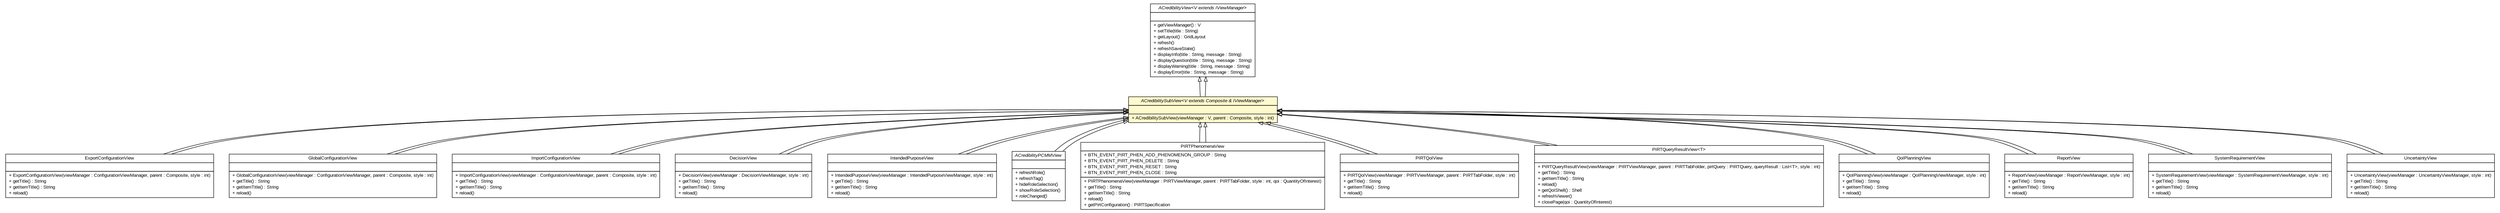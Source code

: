 #!/usr/local/bin/dot
#
# Class diagram 
# Generated by UMLGraph version R5_6-24-gf6e263 (http://www.umlgraph.org/)
#

digraph G {
	edge [fontname="arial",fontsize=10,labelfontname="arial",labelfontsize=10];
	node [fontname="arial",fontsize=10,shape=plaintext];
	nodesep=0.25;
	ranksep=0.5;
	// gov.sandia.cf.parts.ui.ACredibilitySubView<V extends org.eclipse.swt.widgets.Composite & gov.sandia.cf.parts.ui.IViewManager>
	c37889 [label=<<table title="gov.sandia.cf.parts.ui.ACredibilitySubView" border="0" cellborder="1" cellspacing="0" cellpadding="2" port="p" bgcolor="lemonChiffon" href="./ACredibilitySubView.html">
		<tr><td><table border="0" cellspacing="0" cellpadding="1">
<tr><td align="center" balign="center"><font face="arial italic"> ACredibilitySubView&lt;V extends Composite &amp; IViewManager&gt; </font></td></tr>
		</table></td></tr>
		<tr><td><table border="0" cellspacing="0" cellpadding="1">
<tr><td align="left" balign="left">  </td></tr>
		</table></td></tr>
		<tr><td><table border="0" cellspacing="0" cellpadding="1">
<tr><td align="left" balign="left"> + ACredibilitySubView(viewManager : V, parent : Composite, style : int) </td></tr>
		</table></td></tr>
		</table>>, URL="./ACredibilitySubView.html", fontname="arial", fontcolor="black", fontsize=10.0];
	// gov.sandia.cf.parts.ui.ACredibilityView<V extends gov.sandia.cf.parts.ui.IViewManager>
	c37890 [label=<<table title="gov.sandia.cf.parts.ui.ACredibilityView" border="0" cellborder="1" cellspacing="0" cellpadding="2" port="p" href="./ACredibilityView.html">
		<tr><td><table border="0" cellspacing="0" cellpadding="1">
<tr><td align="center" balign="center"><font face="arial italic"> ACredibilityView&lt;V extends IViewManager&gt; </font></td></tr>
		</table></td></tr>
		<tr><td><table border="0" cellspacing="0" cellpadding="1">
<tr><td align="left" balign="left">  </td></tr>
		</table></td></tr>
		<tr><td><table border="0" cellspacing="0" cellpadding="1">
<tr><td align="left" balign="left"> + getViewManager() : V </td></tr>
<tr><td align="left" balign="left"> + setTitle(title : String) </td></tr>
<tr><td align="left" balign="left"> + getLayout() : GridLayout </td></tr>
<tr><td align="left" balign="left"> + refresh() </td></tr>
<tr><td align="left" balign="left"> + refreshSaveState() </td></tr>
<tr><td align="left" balign="left"> + displayInfo(title : String, message : String) </td></tr>
<tr><td align="left" balign="left"> + displayQuestion(title : String, message : String) </td></tr>
<tr><td align="left" balign="left"> + displayWarning(title : String, message : String) </td></tr>
<tr><td align="left" balign="left"> + displayError(title : String, message : String) </td></tr>
		</table></td></tr>
		</table>>, URL="./ACredibilityView.html", fontname="arial", fontcolor="black", fontsize=10.0];
	// gov.sandia.cf.parts.ui.configuration.ExportConfigurationView
	c37893 [label=<<table title="gov.sandia.cf.parts.ui.configuration.ExportConfigurationView" border="0" cellborder="1" cellspacing="0" cellpadding="2" port="p" href="./configuration/ExportConfigurationView.html">
		<tr><td><table border="0" cellspacing="0" cellpadding="1">
<tr><td align="center" balign="center"> ExportConfigurationView </td></tr>
		</table></td></tr>
		<tr><td><table border="0" cellspacing="0" cellpadding="1">
<tr><td align="left" balign="left">  </td></tr>
		</table></td></tr>
		<tr><td><table border="0" cellspacing="0" cellpadding="1">
<tr><td align="left" balign="left"> + ExportConfigurationView(viewManager : ConfigurationViewManager, parent : Composite, style : int) </td></tr>
<tr><td align="left" balign="left"> + getTitle() : String </td></tr>
<tr><td align="left" balign="left"> + getItemTitle() : String </td></tr>
<tr><td align="left" balign="left"> + reload() </td></tr>
		</table></td></tr>
		</table>>, URL="./configuration/ExportConfigurationView.html", fontname="arial", fontcolor="black", fontsize=10.0];
	// gov.sandia.cf.parts.ui.configuration.GlobalConfigurationView
	c37895 [label=<<table title="gov.sandia.cf.parts.ui.configuration.GlobalConfigurationView" border="0" cellborder="1" cellspacing="0" cellpadding="2" port="p" href="./configuration/GlobalConfigurationView.html">
		<tr><td><table border="0" cellspacing="0" cellpadding="1">
<tr><td align="center" balign="center"> GlobalConfigurationView </td></tr>
		</table></td></tr>
		<tr><td><table border="0" cellspacing="0" cellpadding="1">
<tr><td align="left" balign="left">  </td></tr>
		</table></td></tr>
		<tr><td><table border="0" cellspacing="0" cellpadding="1">
<tr><td align="left" balign="left"> + GlobalConfigurationView(viewManager : ConfigurationViewManager, parent : Composite, style : int) </td></tr>
<tr><td align="left" balign="left"> + getTitle() : String </td></tr>
<tr><td align="left" balign="left"> + getItemTitle() : String </td></tr>
<tr><td align="left" balign="left"> + reload() </td></tr>
		</table></td></tr>
		</table>>, URL="./configuration/GlobalConfigurationView.html", fontname="arial", fontcolor="black", fontsize=10.0];
	// gov.sandia.cf.parts.ui.configuration.ImportConfigurationView
	c37897 [label=<<table title="gov.sandia.cf.parts.ui.configuration.ImportConfigurationView" border="0" cellborder="1" cellspacing="0" cellpadding="2" port="p" href="./configuration/ImportConfigurationView.html">
		<tr><td><table border="0" cellspacing="0" cellpadding="1">
<tr><td align="center" balign="center"> ImportConfigurationView </td></tr>
		</table></td></tr>
		<tr><td><table border="0" cellspacing="0" cellpadding="1">
<tr><td align="left" balign="left">  </td></tr>
		</table></td></tr>
		<tr><td><table border="0" cellspacing="0" cellpadding="1">
<tr><td align="left" balign="left"> + ImportConfigurationView(viewManager : ConfigurationViewManager, parent : Composite, style : int) </td></tr>
<tr><td align="left" balign="left"> + getTitle() : String </td></tr>
<tr><td align="left" balign="left"> + getItemTitle() : String </td></tr>
<tr><td align="left" balign="left"> + reload() </td></tr>
		</table></td></tr>
		</table>>, URL="./configuration/ImportConfigurationView.html", fontname="arial", fontcolor="black", fontsize=10.0];
	// gov.sandia.cf.parts.ui.decision.DecisionView
	c37900 [label=<<table title="gov.sandia.cf.parts.ui.decision.DecisionView" border="0" cellborder="1" cellspacing="0" cellpadding="2" port="p" href="./decision/DecisionView.html">
		<tr><td><table border="0" cellspacing="0" cellpadding="1">
<tr><td align="center" balign="center"> DecisionView </td></tr>
		</table></td></tr>
		<tr><td><table border="0" cellspacing="0" cellpadding="1">
<tr><td align="left" balign="left">  </td></tr>
		</table></td></tr>
		<tr><td><table border="0" cellspacing="0" cellpadding="1">
<tr><td align="left" balign="left"> + DecisionView(viewManager : DecisionViewManager, style : int) </td></tr>
<tr><td align="left" balign="left"> + getTitle() : String </td></tr>
<tr><td align="left" balign="left"> + getItemTitle() : String </td></tr>
<tr><td align="left" balign="left"> + reload() </td></tr>
		</table></td></tr>
		</table>>, URL="./decision/DecisionView.html", fontname="arial", fontcolor="black", fontsize=10.0];
	// gov.sandia.cf.parts.ui.intendedpurpose.IntendedPurposeView
	c37912 [label=<<table title="gov.sandia.cf.parts.ui.intendedpurpose.IntendedPurposeView" border="0" cellborder="1" cellspacing="0" cellpadding="2" port="p" href="./intendedpurpose/IntendedPurposeView.html">
		<tr><td><table border="0" cellspacing="0" cellpadding="1">
<tr><td align="center" balign="center"> IntendedPurposeView </td></tr>
		</table></td></tr>
		<tr><td><table border="0" cellspacing="0" cellpadding="1">
<tr><td align="left" balign="left">  </td></tr>
		</table></td></tr>
		<tr><td><table border="0" cellspacing="0" cellpadding="1">
<tr><td align="left" balign="left"> + IntendedPurposeView(viewManager : IntendedPurposeViewManager, style : int) </td></tr>
<tr><td align="left" balign="left"> + getTitle() : String </td></tr>
<tr><td align="left" balign="left"> + getItemTitle() : String </td></tr>
<tr><td align="left" balign="left"> + reload() </td></tr>
		</table></td></tr>
		</table>>, URL="./intendedpurpose/IntendedPurposeView.html", fontname="arial", fontcolor="black", fontsize=10.0];
	// gov.sandia.cf.parts.ui.pcmm.ACredibilityPCMMView
	c37917 [label=<<table title="gov.sandia.cf.parts.ui.pcmm.ACredibilityPCMMView" border="0" cellborder="1" cellspacing="0" cellpadding="2" port="p" href="./pcmm/ACredibilityPCMMView.html">
		<tr><td><table border="0" cellspacing="0" cellpadding="1">
<tr><td align="center" balign="center"><font face="arial italic"> ACredibilityPCMMView </font></td></tr>
		</table></td></tr>
		<tr><td><table border="0" cellspacing="0" cellpadding="1">
<tr><td align="left" balign="left">  </td></tr>
		</table></td></tr>
		<tr><td><table border="0" cellspacing="0" cellpadding="1">
<tr><td align="left" balign="left"> + refreshRole() </td></tr>
<tr><td align="left" balign="left"> + refreshTag() </td></tr>
<tr><td align="left" balign="left"> + hideRoleSelection() </td></tr>
<tr><td align="left" balign="left"> + showRoleSelection() </td></tr>
<tr><td align="left" balign="left"><font face="arial italic" point-size="10.0"> + roleChanged() </font></td></tr>
		</table></td></tr>
		</table>>, URL="./pcmm/ACredibilityPCMMView.html", fontname="arial", fontcolor="black", fontsize=10.0];
	// gov.sandia.cf.parts.ui.pirt.PIRTPhenomenaView
	c37987 [label=<<table title="gov.sandia.cf.parts.ui.pirt.PIRTPhenomenaView" border="0" cellborder="1" cellspacing="0" cellpadding="2" port="p" href="./pirt/PIRTPhenomenaView.html">
		<tr><td><table border="0" cellspacing="0" cellpadding="1">
<tr><td align="center" balign="center"> PIRTPhenomenaView </td></tr>
		</table></td></tr>
		<tr><td><table border="0" cellspacing="0" cellpadding="1">
<tr><td align="left" balign="left"> + BTN_EVENT_PIRT_PHEN_ADD_PHENOMENON_GROUP : String </td></tr>
<tr><td align="left" balign="left"> + BTN_EVENT_PIRT_PHEN_DELETE : String </td></tr>
<tr><td align="left" balign="left"> + BTN_EVENT_PIRT_PHEN_RESET : String </td></tr>
<tr><td align="left" balign="left"> + BTN_EVENT_PIRT_PHEN_CLOSE : String </td></tr>
		</table></td></tr>
		<tr><td><table border="0" cellspacing="0" cellpadding="1">
<tr><td align="left" balign="left"> + PIRTPhenomenaView(viewManager : PIRTViewManager, parent : PIRTTabFolder, style : int, qoi : QuantityOfInterest) </td></tr>
<tr><td align="left" balign="left"> + getTitle() : String </td></tr>
<tr><td align="left" balign="left"> + getItemTitle() : String </td></tr>
<tr><td align="left" balign="left"> + reload() </td></tr>
<tr><td align="left" balign="left"> + getPirtConfiguration() : PIRTSpecification </td></tr>
		</table></td></tr>
		</table>>, URL="./pirt/PIRTPhenomenaView.html", fontname="arial", fontcolor="black", fontsize=10.0];
	// gov.sandia.cf.parts.ui.pirt.PIRTQoIView
	c37989 [label=<<table title="gov.sandia.cf.parts.ui.pirt.PIRTQoIView" border="0" cellborder="1" cellspacing="0" cellpadding="2" port="p" href="./pirt/PIRTQoIView.html">
		<tr><td><table border="0" cellspacing="0" cellpadding="1">
<tr><td align="center" balign="center"> PIRTQoIView </td></tr>
		</table></td></tr>
		<tr><td><table border="0" cellspacing="0" cellpadding="1">
<tr><td align="left" balign="left">  </td></tr>
		</table></td></tr>
		<tr><td><table border="0" cellspacing="0" cellpadding="1">
<tr><td align="left" balign="left"> + PIRTQoIView(viewManager : PIRTViewManager, parent : PIRTTabFolder, style : int) </td></tr>
<tr><td align="left" balign="left"> + getTitle() : String </td></tr>
<tr><td align="left" balign="left"> + getItemTitle() : String </td></tr>
<tr><td align="left" balign="left"> + reload() </td></tr>
		</table></td></tr>
		</table>>, URL="./pirt/PIRTQoIView.html", fontname="arial", fontcolor="black", fontsize=10.0];
	// gov.sandia.cf.parts.ui.pirt.PIRTQueryResultView<T>
	c37991 [label=<<table title="gov.sandia.cf.parts.ui.pirt.PIRTQueryResultView" border="0" cellborder="1" cellspacing="0" cellpadding="2" port="p" href="./pirt/PIRTQueryResultView.html">
		<tr><td><table border="0" cellspacing="0" cellpadding="1">
<tr><td align="center" balign="center"> PIRTQueryResultView&lt;T&gt; </td></tr>
		</table></td></tr>
		<tr><td><table border="0" cellspacing="0" cellpadding="1">
<tr><td align="left" balign="left">  </td></tr>
		</table></td></tr>
		<tr><td><table border="0" cellspacing="0" cellpadding="1">
<tr><td align="left" balign="left"> + PIRTQueryResultView(viewManager : PIRTViewManager, parent : PIRTTabFolder, pirtQuery : PIRTQuery, queryResult : List&lt;T&gt;, style : int) </td></tr>
<tr><td align="left" balign="left"> + getTitle() : String </td></tr>
<tr><td align="left" balign="left"> + getItemTitle() : String </td></tr>
<tr><td align="left" balign="left"> + reload() </td></tr>
<tr><td align="left" balign="left"> + getQoIShell() : Shell </td></tr>
<tr><td align="left" balign="left"> + refreshViewer() </td></tr>
<tr><td align="left" balign="left"> + closePage(qoi : QuantityOfInterest) </td></tr>
		</table></td></tr>
		</table>>, URL="./pirt/PIRTQueryResultView.html", fontname="arial", fontcolor="black", fontsize=10.0];
	// gov.sandia.cf.parts.ui.qoiplanning.QoIPlanningView
	c37995 [label=<<table title="gov.sandia.cf.parts.ui.qoiplanning.QoIPlanningView" border="0" cellborder="1" cellspacing="0" cellpadding="2" port="p" href="./qoiplanning/QoIPlanningView.html">
		<tr><td><table border="0" cellspacing="0" cellpadding="1">
<tr><td align="center" balign="center"> QoIPlanningView </td></tr>
		</table></td></tr>
		<tr><td><table border="0" cellspacing="0" cellpadding="1">
<tr><td align="left" balign="left">  </td></tr>
		</table></td></tr>
		<tr><td><table border="0" cellspacing="0" cellpadding="1">
<tr><td align="left" balign="left"> + QoIPlanningView(viewManager : QoIPlanningViewManager, style : int) </td></tr>
<tr><td align="left" balign="left"> + getTitle() : String </td></tr>
<tr><td align="left" balign="left"> + getItemTitle() : String </td></tr>
<tr><td align="left" balign="left"> + reload() </td></tr>
		</table></td></tr>
		</table>>, URL="./qoiplanning/QoIPlanningView.html", fontname="arial", fontcolor="black", fontsize=10.0];
	// gov.sandia.cf.parts.ui.report.ReportView
	c37999 [label=<<table title="gov.sandia.cf.parts.ui.report.ReportView" border="0" cellborder="1" cellspacing="0" cellpadding="2" port="p" href="./report/ReportView.html">
		<tr><td><table border="0" cellspacing="0" cellpadding="1">
<tr><td align="center" balign="center"> ReportView </td></tr>
		</table></td></tr>
		<tr><td><table border="0" cellspacing="0" cellpadding="1">
<tr><td align="left" balign="left">  </td></tr>
		</table></td></tr>
		<tr><td><table border="0" cellspacing="0" cellpadding="1">
<tr><td align="left" balign="left"> + ReportView(viewManager : ReportViewManager, style : int) </td></tr>
<tr><td align="left" balign="left"> + getTitle() : String </td></tr>
<tr><td align="left" balign="left"> + getItemTitle() : String </td></tr>
<tr><td align="left" balign="left"> + reload() </td></tr>
		</table></td></tr>
		</table>>, URL="./report/ReportView.html", fontname="arial", fontcolor="black", fontsize=10.0];
	// gov.sandia.cf.parts.ui.requirement.SystemRequirementView
	c38006 [label=<<table title="gov.sandia.cf.parts.ui.requirement.SystemRequirementView" border="0" cellborder="1" cellspacing="0" cellpadding="2" port="p" href="./requirement/SystemRequirementView.html">
		<tr><td><table border="0" cellspacing="0" cellpadding="1">
<tr><td align="center" balign="center"> SystemRequirementView </td></tr>
		</table></td></tr>
		<tr><td><table border="0" cellspacing="0" cellpadding="1">
<tr><td align="left" balign="left">  </td></tr>
		</table></td></tr>
		<tr><td><table border="0" cellspacing="0" cellpadding="1">
<tr><td align="left" balign="left"> + SystemRequirementView(viewManager : SystemRequirementViewManager, style : int) </td></tr>
<tr><td align="left" balign="left"> + getTitle() : String </td></tr>
<tr><td align="left" balign="left"> + getItemTitle() : String </td></tr>
<tr><td align="left" balign="left"> + reload() </td></tr>
		</table></td></tr>
		</table>>, URL="./requirement/SystemRequirementView.html", fontname="arial", fontcolor="black", fontsize=10.0];
	// gov.sandia.cf.parts.ui.uncertainty.UncertaintyView
	c38013 [label=<<table title="gov.sandia.cf.parts.ui.uncertainty.UncertaintyView" border="0" cellborder="1" cellspacing="0" cellpadding="2" port="p" href="./uncertainty/UncertaintyView.html">
		<tr><td><table border="0" cellspacing="0" cellpadding="1">
<tr><td align="center" balign="center"> UncertaintyView </td></tr>
		</table></td></tr>
		<tr><td><table border="0" cellspacing="0" cellpadding="1">
<tr><td align="left" balign="left">  </td></tr>
		</table></td></tr>
		<tr><td><table border="0" cellspacing="0" cellpadding="1">
<tr><td align="left" balign="left"> + UncertaintyView(viewManager : UncertaintyViewManager, style : int) </td></tr>
<tr><td align="left" balign="left"> + getTitle() : String </td></tr>
<tr><td align="left" balign="left"> + getItemTitle() : String </td></tr>
<tr><td align="left" balign="left"> + reload() </td></tr>
		</table></td></tr>
		</table>>, URL="./uncertainty/UncertaintyView.html", fontname="arial", fontcolor="black", fontsize=10.0];
	//gov.sandia.cf.parts.ui.ACredibilitySubView<V extends org.eclipse.swt.widgets.Composite & gov.sandia.cf.parts.ui.IViewManager> extends gov.sandia.cf.parts.ui.ACredibilityView<V>
	c37890:p -> c37889:p [dir=back,arrowtail=empty];
	//gov.sandia.cf.parts.ui.configuration.ExportConfigurationView extends gov.sandia.cf.parts.ui.ACredibilitySubView<gov.sandia.cf.parts.ui.configuration.ConfigurationViewManager>
	c37889:p -> c37893:p [dir=back,arrowtail=empty];
	//gov.sandia.cf.parts.ui.configuration.GlobalConfigurationView extends gov.sandia.cf.parts.ui.ACredibilitySubView<gov.sandia.cf.parts.ui.configuration.ConfigurationViewManager>
	c37889:p -> c37895:p [dir=back,arrowtail=empty];
	//gov.sandia.cf.parts.ui.configuration.ImportConfigurationView extends gov.sandia.cf.parts.ui.ACredibilitySubView<gov.sandia.cf.parts.ui.configuration.ConfigurationViewManager>
	c37889:p -> c37897:p [dir=back,arrowtail=empty];
	//gov.sandia.cf.parts.ui.decision.DecisionView extends gov.sandia.cf.parts.ui.ACredibilitySubView<gov.sandia.cf.parts.ui.decision.DecisionViewManager>
	c37889:p -> c37900:p [dir=back,arrowtail=empty];
	//gov.sandia.cf.parts.ui.intendedpurpose.IntendedPurposeView extends gov.sandia.cf.parts.ui.ACredibilitySubView<gov.sandia.cf.parts.ui.intendedpurpose.IntendedPurposeViewManager>
	c37889:p -> c37912:p [dir=back,arrowtail=empty];
	//gov.sandia.cf.parts.ui.pcmm.ACredibilityPCMMView extends gov.sandia.cf.parts.ui.ACredibilitySubView<gov.sandia.cf.parts.ui.pcmm.PCMMViewManager>
	c37889:p -> c37917:p [dir=back,arrowtail=empty];
	//gov.sandia.cf.parts.ui.pirt.PIRTPhenomenaView extends gov.sandia.cf.parts.ui.ACredibilitySubView<gov.sandia.cf.parts.ui.pirt.PIRTViewManager>
	c37889:p -> c37987:p [dir=back,arrowtail=empty];
	//gov.sandia.cf.parts.ui.pirt.PIRTQoIView extends gov.sandia.cf.parts.ui.ACredibilitySubView<gov.sandia.cf.parts.ui.pirt.PIRTViewManager>
	c37889:p -> c37989:p [dir=back,arrowtail=empty];
	//gov.sandia.cf.parts.ui.pirt.PIRTQueryResultView<T> extends gov.sandia.cf.parts.ui.ACredibilitySubView<gov.sandia.cf.parts.ui.pirt.PIRTViewManager>
	c37889:p -> c37991:p [dir=back,arrowtail=empty];
	//gov.sandia.cf.parts.ui.qoiplanning.QoIPlanningView extends gov.sandia.cf.parts.ui.ACredibilitySubView<gov.sandia.cf.parts.ui.qoiplanning.QoIPlanningViewManager>
	c37889:p -> c37995:p [dir=back,arrowtail=empty];
	//gov.sandia.cf.parts.ui.report.ReportView extends gov.sandia.cf.parts.ui.ACredibilitySubView<gov.sandia.cf.parts.ui.report.ReportViewManager>
	c37889:p -> c37999:p [dir=back,arrowtail=empty];
	//gov.sandia.cf.parts.ui.requirement.SystemRequirementView extends gov.sandia.cf.parts.ui.ACredibilitySubView<gov.sandia.cf.parts.ui.requirement.SystemRequirementViewManager>
	c37889:p -> c38006:p [dir=back,arrowtail=empty];
	//gov.sandia.cf.parts.ui.uncertainty.UncertaintyView extends gov.sandia.cf.parts.ui.ACredibilitySubView<gov.sandia.cf.parts.ui.uncertainty.UncertaintyViewManager>
	c37889:p -> c38013:p [dir=back,arrowtail=empty];
	//gov.sandia.cf.parts.ui.ACredibilitySubView<V extends org.eclipse.swt.widgets.Composite & gov.sandia.cf.parts.ui.IViewManager> extends gov.sandia.cf.parts.ui.ACredibilityView<V>
	c37890:p -> c37889:p [dir=back,arrowtail=empty];
	//gov.sandia.cf.parts.ui.configuration.ImportConfigurationView extends gov.sandia.cf.parts.ui.ACredibilitySubView<gov.sandia.cf.parts.ui.configuration.ConfigurationViewManager>
	c37889:p -> c37897:p [dir=back,arrowtail=empty];
	//gov.sandia.cf.parts.ui.configuration.GlobalConfigurationView extends gov.sandia.cf.parts.ui.ACredibilitySubView<gov.sandia.cf.parts.ui.configuration.ConfigurationViewManager>
	c37889:p -> c37895:p [dir=back,arrowtail=empty];
	//gov.sandia.cf.parts.ui.configuration.ExportConfigurationView extends gov.sandia.cf.parts.ui.ACredibilitySubView<gov.sandia.cf.parts.ui.configuration.ConfigurationViewManager>
	c37889:p -> c37893:p [dir=back,arrowtail=empty];
	//gov.sandia.cf.parts.ui.decision.DecisionView extends gov.sandia.cf.parts.ui.ACredibilitySubView<gov.sandia.cf.parts.ui.decision.DecisionViewManager>
	c37889:p -> c37900:p [dir=back,arrowtail=empty];
	//gov.sandia.cf.parts.ui.intendedpurpose.IntendedPurposeView extends gov.sandia.cf.parts.ui.ACredibilitySubView<gov.sandia.cf.parts.ui.intendedpurpose.IntendedPurposeViewManager>
	c37889:p -> c37912:p [dir=back,arrowtail=empty];
	//gov.sandia.cf.parts.ui.pcmm.ACredibilityPCMMView extends gov.sandia.cf.parts.ui.ACredibilitySubView<gov.sandia.cf.parts.ui.pcmm.PCMMViewManager>
	c37889:p -> c37917:p [dir=back,arrowtail=empty];
	//gov.sandia.cf.parts.ui.pirt.PIRTQueryResultView<T> extends gov.sandia.cf.parts.ui.ACredibilitySubView<gov.sandia.cf.parts.ui.pirt.PIRTViewManager>
	c37889:p -> c37991:p [dir=back,arrowtail=empty];
	//gov.sandia.cf.parts.ui.pirt.PIRTQoIView extends gov.sandia.cf.parts.ui.ACredibilitySubView<gov.sandia.cf.parts.ui.pirt.PIRTViewManager>
	c37889:p -> c37989:p [dir=back,arrowtail=empty];
	//gov.sandia.cf.parts.ui.pirt.PIRTPhenomenaView extends gov.sandia.cf.parts.ui.ACredibilitySubView<gov.sandia.cf.parts.ui.pirt.PIRTViewManager>
	c37889:p -> c37987:p [dir=back,arrowtail=empty];
	//gov.sandia.cf.parts.ui.qoiplanning.QoIPlanningView extends gov.sandia.cf.parts.ui.ACredibilitySubView<gov.sandia.cf.parts.ui.qoiplanning.QoIPlanningViewManager>
	c37889:p -> c37995:p [dir=back,arrowtail=empty];
	//gov.sandia.cf.parts.ui.report.ReportView extends gov.sandia.cf.parts.ui.ACredibilitySubView<gov.sandia.cf.parts.ui.report.ReportViewManager>
	c37889:p -> c37999:p [dir=back,arrowtail=empty];
	//gov.sandia.cf.parts.ui.requirement.SystemRequirementView extends gov.sandia.cf.parts.ui.ACredibilitySubView<gov.sandia.cf.parts.ui.requirement.SystemRequirementViewManager>
	c37889:p -> c38006:p [dir=back,arrowtail=empty];
	//gov.sandia.cf.parts.ui.uncertainty.UncertaintyView extends gov.sandia.cf.parts.ui.ACredibilitySubView<gov.sandia.cf.parts.ui.uncertainty.UncertaintyViewManager>
	c37889:p -> c38013:p [dir=back,arrowtail=empty];
}


